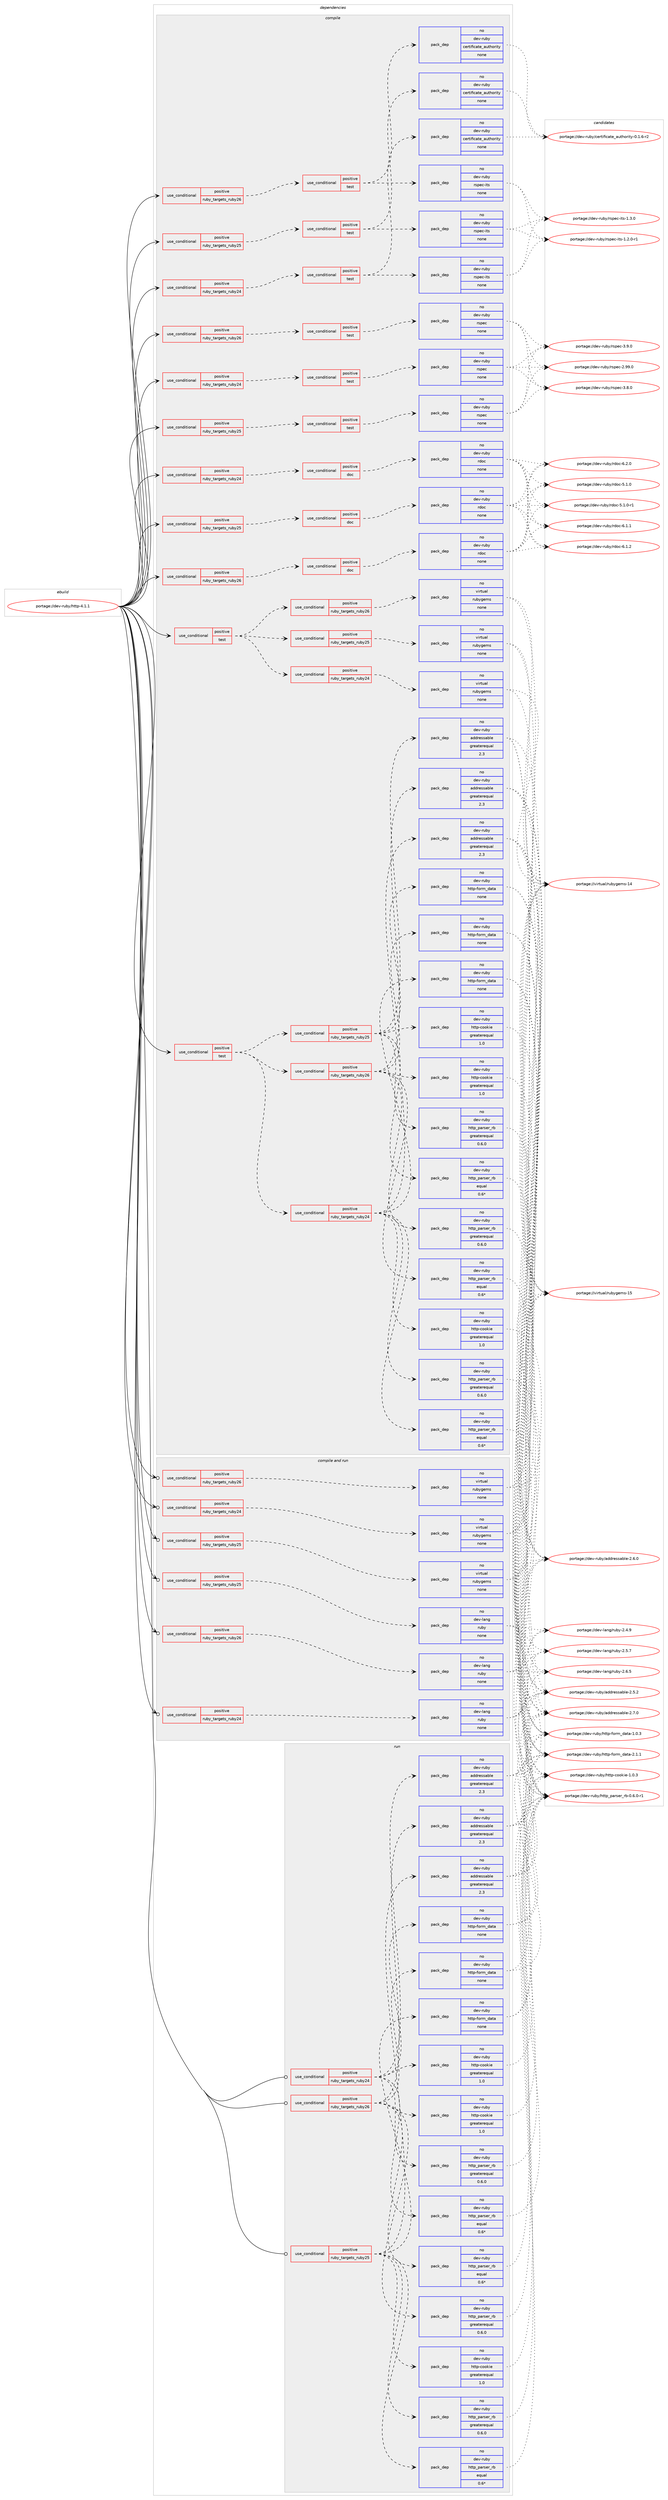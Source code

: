 digraph prolog {

# *************
# Graph options
# *************

newrank=true;
concentrate=true;
compound=true;
graph [rankdir=LR,fontname=Helvetica,fontsize=10,ranksep=1.5];#, ranksep=2.5, nodesep=0.2];
edge  [arrowhead=vee];
node  [fontname=Helvetica,fontsize=10];

# **********
# The ebuild
# **********

subgraph cluster_leftcol {
color=gray;
rank=same;
label=<<i>ebuild</i>>;
id [label="portage://dev-ruby/http-4.1.1", color=red, width=4, href="../dev-ruby/http-4.1.1.svg"];
}

# ****************
# The dependencies
# ****************

subgraph cluster_midcol {
color=gray;
label=<<i>dependencies</i>>;
subgraph cluster_compile {
fillcolor="#eeeeee";
style=filled;
label=<<i>compile</i>>;
subgraph cond53822 {
dependency224317 [label=<<TABLE BORDER="0" CELLBORDER="1" CELLSPACING="0" CELLPADDING="4"><TR><TD ROWSPAN="3" CELLPADDING="10">use_conditional</TD></TR><TR><TD>positive</TD></TR><TR><TD>ruby_targets_ruby24</TD></TR></TABLE>>, shape=none, color=red];
subgraph cond53823 {
dependency224318 [label=<<TABLE BORDER="0" CELLBORDER="1" CELLSPACING="0" CELLPADDING="4"><TR><TD ROWSPAN="3" CELLPADDING="10">use_conditional</TD></TR><TR><TD>positive</TD></TR><TR><TD>doc</TD></TR></TABLE>>, shape=none, color=red];
subgraph pack167007 {
dependency224319 [label=<<TABLE BORDER="0" CELLBORDER="1" CELLSPACING="0" CELLPADDING="4" WIDTH="220"><TR><TD ROWSPAN="6" CELLPADDING="30">pack_dep</TD></TR><TR><TD WIDTH="110">no</TD></TR><TR><TD>dev-ruby</TD></TR><TR><TD>rdoc</TD></TR><TR><TD>none</TD></TR><TR><TD></TD></TR></TABLE>>, shape=none, color=blue];
}
dependency224318:e -> dependency224319:w [weight=20,style="dashed",arrowhead="vee"];
}
dependency224317:e -> dependency224318:w [weight=20,style="dashed",arrowhead="vee"];
}
id:e -> dependency224317:w [weight=20,style="solid",arrowhead="vee"];
subgraph cond53824 {
dependency224320 [label=<<TABLE BORDER="0" CELLBORDER="1" CELLSPACING="0" CELLPADDING="4"><TR><TD ROWSPAN="3" CELLPADDING="10">use_conditional</TD></TR><TR><TD>positive</TD></TR><TR><TD>ruby_targets_ruby24</TD></TR></TABLE>>, shape=none, color=red];
subgraph cond53825 {
dependency224321 [label=<<TABLE BORDER="0" CELLBORDER="1" CELLSPACING="0" CELLPADDING="4"><TR><TD ROWSPAN="3" CELLPADDING="10">use_conditional</TD></TR><TR><TD>positive</TD></TR><TR><TD>test</TD></TR></TABLE>>, shape=none, color=red];
subgraph pack167008 {
dependency224322 [label=<<TABLE BORDER="0" CELLBORDER="1" CELLSPACING="0" CELLPADDING="4" WIDTH="220"><TR><TD ROWSPAN="6" CELLPADDING="30">pack_dep</TD></TR><TR><TD WIDTH="110">no</TD></TR><TR><TD>dev-ruby</TD></TR><TR><TD>certificate_authority</TD></TR><TR><TD>none</TD></TR><TR><TD></TD></TR></TABLE>>, shape=none, color=blue];
}
dependency224321:e -> dependency224322:w [weight=20,style="dashed",arrowhead="vee"];
subgraph pack167009 {
dependency224323 [label=<<TABLE BORDER="0" CELLBORDER="1" CELLSPACING="0" CELLPADDING="4" WIDTH="220"><TR><TD ROWSPAN="6" CELLPADDING="30">pack_dep</TD></TR><TR><TD WIDTH="110">no</TD></TR><TR><TD>dev-ruby</TD></TR><TR><TD>rspec-its</TD></TR><TR><TD>none</TD></TR><TR><TD></TD></TR></TABLE>>, shape=none, color=blue];
}
dependency224321:e -> dependency224323:w [weight=20,style="dashed",arrowhead="vee"];
}
dependency224320:e -> dependency224321:w [weight=20,style="dashed",arrowhead="vee"];
}
id:e -> dependency224320:w [weight=20,style="solid",arrowhead="vee"];
subgraph cond53826 {
dependency224324 [label=<<TABLE BORDER="0" CELLBORDER="1" CELLSPACING="0" CELLPADDING="4"><TR><TD ROWSPAN="3" CELLPADDING="10">use_conditional</TD></TR><TR><TD>positive</TD></TR><TR><TD>ruby_targets_ruby24</TD></TR></TABLE>>, shape=none, color=red];
subgraph cond53827 {
dependency224325 [label=<<TABLE BORDER="0" CELLBORDER="1" CELLSPACING="0" CELLPADDING="4"><TR><TD ROWSPAN="3" CELLPADDING="10">use_conditional</TD></TR><TR><TD>positive</TD></TR><TR><TD>test</TD></TR></TABLE>>, shape=none, color=red];
subgraph pack167010 {
dependency224326 [label=<<TABLE BORDER="0" CELLBORDER="1" CELLSPACING="0" CELLPADDING="4" WIDTH="220"><TR><TD ROWSPAN="6" CELLPADDING="30">pack_dep</TD></TR><TR><TD WIDTH="110">no</TD></TR><TR><TD>dev-ruby</TD></TR><TR><TD>rspec</TD></TR><TR><TD>none</TD></TR><TR><TD></TD></TR></TABLE>>, shape=none, color=blue];
}
dependency224325:e -> dependency224326:w [weight=20,style="dashed",arrowhead="vee"];
}
dependency224324:e -> dependency224325:w [weight=20,style="dashed",arrowhead="vee"];
}
id:e -> dependency224324:w [weight=20,style="solid",arrowhead="vee"];
subgraph cond53828 {
dependency224327 [label=<<TABLE BORDER="0" CELLBORDER="1" CELLSPACING="0" CELLPADDING="4"><TR><TD ROWSPAN="3" CELLPADDING="10">use_conditional</TD></TR><TR><TD>positive</TD></TR><TR><TD>ruby_targets_ruby25</TD></TR></TABLE>>, shape=none, color=red];
subgraph cond53829 {
dependency224328 [label=<<TABLE BORDER="0" CELLBORDER="1" CELLSPACING="0" CELLPADDING="4"><TR><TD ROWSPAN="3" CELLPADDING="10">use_conditional</TD></TR><TR><TD>positive</TD></TR><TR><TD>doc</TD></TR></TABLE>>, shape=none, color=red];
subgraph pack167011 {
dependency224329 [label=<<TABLE BORDER="0" CELLBORDER="1" CELLSPACING="0" CELLPADDING="4" WIDTH="220"><TR><TD ROWSPAN="6" CELLPADDING="30">pack_dep</TD></TR><TR><TD WIDTH="110">no</TD></TR><TR><TD>dev-ruby</TD></TR><TR><TD>rdoc</TD></TR><TR><TD>none</TD></TR><TR><TD></TD></TR></TABLE>>, shape=none, color=blue];
}
dependency224328:e -> dependency224329:w [weight=20,style="dashed",arrowhead="vee"];
}
dependency224327:e -> dependency224328:w [weight=20,style="dashed",arrowhead="vee"];
}
id:e -> dependency224327:w [weight=20,style="solid",arrowhead="vee"];
subgraph cond53830 {
dependency224330 [label=<<TABLE BORDER="0" CELLBORDER="1" CELLSPACING="0" CELLPADDING="4"><TR><TD ROWSPAN="3" CELLPADDING="10">use_conditional</TD></TR><TR><TD>positive</TD></TR><TR><TD>ruby_targets_ruby25</TD></TR></TABLE>>, shape=none, color=red];
subgraph cond53831 {
dependency224331 [label=<<TABLE BORDER="0" CELLBORDER="1" CELLSPACING="0" CELLPADDING="4"><TR><TD ROWSPAN="3" CELLPADDING="10">use_conditional</TD></TR><TR><TD>positive</TD></TR><TR><TD>test</TD></TR></TABLE>>, shape=none, color=red];
subgraph pack167012 {
dependency224332 [label=<<TABLE BORDER="0" CELLBORDER="1" CELLSPACING="0" CELLPADDING="4" WIDTH="220"><TR><TD ROWSPAN="6" CELLPADDING="30">pack_dep</TD></TR><TR><TD WIDTH="110">no</TD></TR><TR><TD>dev-ruby</TD></TR><TR><TD>certificate_authority</TD></TR><TR><TD>none</TD></TR><TR><TD></TD></TR></TABLE>>, shape=none, color=blue];
}
dependency224331:e -> dependency224332:w [weight=20,style="dashed",arrowhead="vee"];
subgraph pack167013 {
dependency224333 [label=<<TABLE BORDER="0" CELLBORDER="1" CELLSPACING="0" CELLPADDING="4" WIDTH="220"><TR><TD ROWSPAN="6" CELLPADDING="30">pack_dep</TD></TR><TR><TD WIDTH="110">no</TD></TR><TR><TD>dev-ruby</TD></TR><TR><TD>rspec-its</TD></TR><TR><TD>none</TD></TR><TR><TD></TD></TR></TABLE>>, shape=none, color=blue];
}
dependency224331:e -> dependency224333:w [weight=20,style="dashed",arrowhead="vee"];
}
dependency224330:e -> dependency224331:w [weight=20,style="dashed",arrowhead="vee"];
}
id:e -> dependency224330:w [weight=20,style="solid",arrowhead="vee"];
subgraph cond53832 {
dependency224334 [label=<<TABLE BORDER="0" CELLBORDER="1" CELLSPACING="0" CELLPADDING="4"><TR><TD ROWSPAN="3" CELLPADDING="10">use_conditional</TD></TR><TR><TD>positive</TD></TR><TR><TD>ruby_targets_ruby25</TD></TR></TABLE>>, shape=none, color=red];
subgraph cond53833 {
dependency224335 [label=<<TABLE BORDER="0" CELLBORDER="1" CELLSPACING="0" CELLPADDING="4"><TR><TD ROWSPAN="3" CELLPADDING="10">use_conditional</TD></TR><TR><TD>positive</TD></TR><TR><TD>test</TD></TR></TABLE>>, shape=none, color=red];
subgraph pack167014 {
dependency224336 [label=<<TABLE BORDER="0" CELLBORDER="1" CELLSPACING="0" CELLPADDING="4" WIDTH="220"><TR><TD ROWSPAN="6" CELLPADDING="30">pack_dep</TD></TR><TR><TD WIDTH="110">no</TD></TR><TR><TD>dev-ruby</TD></TR><TR><TD>rspec</TD></TR><TR><TD>none</TD></TR><TR><TD></TD></TR></TABLE>>, shape=none, color=blue];
}
dependency224335:e -> dependency224336:w [weight=20,style="dashed",arrowhead="vee"];
}
dependency224334:e -> dependency224335:w [weight=20,style="dashed",arrowhead="vee"];
}
id:e -> dependency224334:w [weight=20,style="solid",arrowhead="vee"];
subgraph cond53834 {
dependency224337 [label=<<TABLE BORDER="0" CELLBORDER="1" CELLSPACING="0" CELLPADDING="4"><TR><TD ROWSPAN="3" CELLPADDING="10">use_conditional</TD></TR><TR><TD>positive</TD></TR><TR><TD>ruby_targets_ruby26</TD></TR></TABLE>>, shape=none, color=red];
subgraph cond53835 {
dependency224338 [label=<<TABLE BORDER="0" CELLBORDER="1" CELLSPACING="0" CELLPADDING="4"><TR><TD ROWSPAN="3" CELLPADDING="10">use_conditional</TD></TR><TR><TD>positive</TD></TR><TR><TD>doc</TD></TR></TABLE>>, shape=none, color=red];
subgraph pack167015 {
dependency224339 [label=<<TABLE BORDER="0" CELLBORDER="1" CELLSPACING="0" CELLPADDING="4" WIDTH="220"><TR><TD ROWSPAN="6" CELLPADDING="30">pack_dep</TD></TR><TR><TD WIDTH="110">no</TD></TR><TR><TD>dev-ruby</TD></TR><TR><TD>rdoc</TD></TR><TR><TD>none</TD></TR><TR><TD></TD></TR></TABLE>>, shape=none, color=blue];
}
dependency224338:e -> dependency224339:w [weight=20,style="dashed",arrowhead="vee"];
}
dependency224337:e -> dependency224338:w [weight=20,style="dashed",arrowhead="vee"];
}
id:e -> dependency224337:w [weight=20,style="solid",arrowhead="vee"];
subgraph cond53836 {
dependency224340 [label=<<TABLE BORDER="0" CELLBORDER="1" CELLSPACING="0" CELLPADDING="4"><TR><TD ROWSPAN="3" CELLPADDING="10">use_conditional</TD></TR><TR><TD>positive</TD></TR><TR><TD>ruby_targets_ruby26</TD></TR></TABLE>>, shape=none, color=red];
subgraph cond53837 {
dependency224341 [label=<<TABLE BORDER="0" CELLBORDER="1" CELLSPACING="0" CELLPADDING="4"><TR><TD ROWSPAN="3" CELLPADDING="10">use_conditional</TD></TR><TR><TD>positive</TD></TR><TR><TD>test</TD></TR></TABLE>>, shape=none, color=red];
subgraph pack167016 {
dependency224342 [label=<<TABLE BORDER="0" CELLBORDER="1" CELLSPACING="0" CELLPADDING="4" WIDTH="220"><TR><TD ROWSPAN="6" CELLPADDING="30">pack_dep</TD></TR><TR><TD WIDTH="110">no</TD></TR><TR><TD>dev-ruby</TD></TR><TR><TD>certificate_authority</TD></TR><TR><TD>none</TD></TR><TR><TD></TD></TR></TABLE>>, shape=none, color=blue];
}
dependency224341:e -> dependency224342:w [weight=20,style="dashed",arrowhead="vee"];
subgraph pack167017 {
dependency224343 [label=<<TABLE BORDER="0" CELLBORDER="1" CELLSPACING="0" CELLPADDING="4" WIDTH="220"><TR><TD ROWSPAN="6" CELLPADDING="30">pack_dep</TD></TR><TR><TD WIDTH="110">no</TD></TR><TR><TD>dev-ruby</TD></TR><TR><TD>rspec-its</TD></TR><TR><TD>none</TD></TR><TR><TD></TD></TR></TABLE>>, shape=none, color=blue];
}
dependency224341:e -> dependency224343:w [weight=20,style="dashed",arrowhead="vee"];
}
dependency224340:e -> dependency224341:w [weight=20,style="dashed",arrowhead="vee"];
}
id:e -> dependency224340:w [weight=20,style="solid",arrowhead="vee"];
subgraph cond53838 {
dependency224344 [label=<<TABLE BORDER="0" CELLBORDER="1" CELLSPACING="0" CELLPADDING="4"><TR><TD ROWSPAN="3" CELLPADDING="10">use_conditional</TD></TR><TR><TD>positive</TD></TR><TR><TD>ruby_targets_ruby26</TD></TR></TABLE>>, shape=none, color=red];
subgraph cond53839 {
dependency224345 [label=<<TABLE BORDER="0" CELLBORDER="1" CELLSPACING="0" CELLPADDING="4"><TR><TD ROWSPAN="3" CELLPADDING="10">use_conditional</TD></TR><TR><TD>positive</TD></TR><TR><TD>test</TD></TR></TABLE>>, shape=none, color=red];
subgraph pack167018 {
dependency224346 [label=<<TABLE BORDER="0" CELLBORDER="1" CELLSPACING="0" CELLPADDING="4" WIDTH="220"><TR><TD ROWSPAN="6" CELLPADDING="30">pack_dep</TD></TR><TR><TD WIDTH="110">no</TD></TR><TR><TD>dev-ruby</TD></TR><TR><TD>rspec</TD></TR><TR><TD>none</TD></TR><TR><TD></TD></TR></TABLE>>, shape=none, color=blue];
}
dependency224345:e -> dependency224346:w [weight=20,style="dashed",arrowhead="vee"];
}
dependency224344:e -> dependency224345:w [weight=20,style="dashed",arrowhead="vee"];
}
id:e -> dependency224344:w [weight=20,style="solid",arrowhead="vee"];
subgraph cond53840 {
dependency224347 [label=<<TABLE BORDER="0" CELLBORDER="1" CELLSPACING="0" CELLPADDING="4"><TR><TD ROWSPAN="3" CELLPADDING="10">use_conditional</TD></TR><TR><TD>positive</TD></TR><TR><TD>test</TD></TR></TABLE>>, shape=none, color=red];
subgraph cond53841 {
dependency224348 [label=<<TABLE BORDER="0" CELLBORDER="1" CELLSPACING="0" CELLPADDING="4"><TR><TD ROWSPAN="3" CELLPADDING="10">use_conditional</TD></TR><TR><TD>positive</TD></TR><TR><TD>ruby_targets_ruby24</TD></TR></TABLE>>, shape=none, color=red];
subgraph pack167019 {
dependency224349 [label=<<TABLE BORDER="0" CELLBORDER="1" CELLSPACING="0" CELLPADDING="4" WIDTH="220"><TR><TD ROWSPAN="6" CELLPADDING="30">pack_dep</TD></TR><TR><TD WIDTH="110">no</TD></TR><TR><TD>dev-ruby</TD></TR><TR><TD>addressable</TD></TR><TR><TD>greaterequal</TD></TR><TR><TD>2.3</TD></TR></TABLE>>, shape=none, color=blue];
}
dependency224348:e -> dependency224349:w [weight=20,style="dashed",arrowhead="vee"];
subgraph pack167020 {
dependency224350 [label=<<TABLE BORDER="0" CELLBORDER="1" CELLSPACING="0" CELLPADDING="4" WIDTH="220"><TR><TD ROWSPAN="6" CELLPADDING="30">pack_dep</TD></TR><TR><TD WIDTH="110">no</TD></TR><TR><TD>dev-ruby</TD></TR><TR><TD>http-cookie</TD></TR><TR><TD>greaterequal</TD></TR><TR><TD>1.0</TD></TR></TABLE>>, shape=none, color=blue];
}
dependency224348:e -> dependency224350:w [weight=20,style="dashed",arrowhead="vee"];
subgraph pack167021 {
dependency224351 [label=<<TABLE BORDER="0" CELLBORDER="1" CELLSPACING="0" CELLPADDING="4" WIDTH="220"><TR><TD ROWSPAN="6" CELLPADDING="30">pack_dep</TD></TR><TR><TD WIDTH="110">no</TD></TR><TR><TD>dev-ruby</TD></TR><TR><TD>http-form_data</TD></TR><TR><TD>none</TD></TR><TR><TD></TD></TR></TABLE>>, shape=none, color=blue];
}
dependency224348:e -> dependency224351:w [weight=20,style="dashed",arrowhead="vee"];
subgraph pack167022 {
dependency224352 [label=<<TABLE BORDER="0" CELLBORDER="1" CELLSPACING="0" CELLPADDING="4" WIDTH="220"><TR><TD ROWSPAN="6" CELLPADDING="30">pack_dep</TD></TR><TR><TD WIDTH="110">no</TD></TR><TR><TD>dev-ruby</TD></TR><TR><TD>http_parser_rb</TD></TR><TR><TD>greaterequal</TD></TR><TR><TD>0.6.0</TD></TR></TABLE>>, shape=none, color=blue];
}
dependency224348:e -> dependency224352:w [weight=20,style="dashed",arrowhead="vee"];
subgraph pack167023 {
dependency224353 [label=<<TABLE BORDER="0" CELLBORDER="1" CELLSPACING="0" CELLPADDING="4" WIDTH="220"><TR><TD ROWSPAN="6" CELLPADDING="30">pack_dep</TD></TR><TR><TD WIDTH="110">no</TD></TR><TR><TD>dev-ruby</TD></TR><TR><TD>http_parser_rb</TD></TR><TR><TD>equal</TD></TR><TR><TD>0.6*</TD></TR></TABLE>>, shape=none, color=blue];
}
dependency224348:e -> dependency224353:w [weight=20,style="dashed",arrowhead="vee"];
}
dependency224347:e -> dependency224348:w [weight=20,style="dashed",arrowhead="vee"];
subgraph cond53842 {
dependency224354 [label=<<TABLE BORDER="0" CELLBORDER="1" CELLSPACING="0" CELLPADDING="4"><TR><TD ROWSPAN="3" CELLPADDING="10">use_conditional</TD></TR><TR><TD>positive</TD></TR><TR><TD>ruby_targets_ruby25</TD></TR></TABLE>>, shape=none, color=red];
subgraph pack167024 {
dependency224355 [label=<<TABLE BORDER="0" CELLBORDER="1" CELLSPACING="0" CELLPADDING="4" WIDTH="220"><TR><TD ROWSPAN="6" CELLPADDING="30">pack_dep</TD></TR><TR><TD WIDTH="110">no</TD></TR><TR><TD>dev-ruby</TD></TR><TR><TD>addressable</TD></TR><TR><TD>greaterequal</TD></TR><TR><TD>2.3</TD></TR></TABLE>>, shape=none, color=blue];
}
dependency224354:e -> dependency224355:w [weight=20,style="dashed",arrowhead="vee"];
subgraph pack167025 {
dependency224356 [label=<<TABLE BORDER="0" CELLBORDER="1" CELLSPACING="0" CELLPADDING="4" WIDTH="220"><TR><TD ROWSPAN="6" CELLPADDING="30">pack_dep</TD></TR><TR><TD WIDTH="110">no</TD></TR><TR><TD>dev-ruby</TD></TR><TR><TD>http-cookie</TD></TR><TR><TD>greaterequal</TD></TR><TR><TD>1.0</TD></TR></TABLE>>, shape=none, color=blue];
}
dependency224354:e -> dependency224356:w [weight=20,style="dashed",arrowhead="vee"];
subgraph pack167026 {
dependency224357 [label=<<TABLE BORDER="0" CELLBORDER="1" CELLSPACING="0" CELLPADDING="4" WIDTH="220"><TR><TD ROWSPAN="6" CELLPADDING="30">pack_dep</TD></TR><TR><TD WIDTH="110">no</TD></TR><TR><TD>dev-ruby</TD></TR><TR><TD>http-form_data</TD></TR><TR><TD>none</TD></TR><TR><TD></TD></TR></TABLE>>, shape=none, color=blue];
}
dependency224354:e -> dependency224357:w [weight=20,style="dashed",arrowhead="vee"];
subgraph pack167027 {
dependency224358 [label=<<TABLE BORDER="0" CELLBORDER="1" CELLSPACING="0" CELLPADDING="4" WIDTH="220"><TR><TD ROWSPAN="6" CELLPADDING="30">pack_dep</TD></TR><TR><TD WIDTH="110">no</TD></TR><TR><TD>dev-ruby</TD></TR><TR><TD>http_parser_rb</TD></TR><TR><TD>greaterequal</TD></TR><TR><TD>0.6.0</TD></TR></TABLE>>, shape=none, color=blue];
}
dependency224354:e -> dependency224358:w [weight=20,style="dashed",arrowhead="vee"];
subgraph pack167028 {
dependency224359 [label=<<TABLE BORDER="0" CELLBORDER="1" CELLSPACING="0" CELLPADDING="4" WIDTH="220"><TR><TD ROWSPAN="6" CELLPADDING="30">pack_dep</TD></TR><TR><TD WIDTH="110">no</TD></TR><TR><TD>dev-ruby</TD></TR><TR><TD>http_parser_rb</TD></TR><TR><TD>equal</TD></TR><TR><TD>0.6*</TD></TR></TABLE>>, shape=none, color=blue];
}
dependency224354:e -> dependency224359:w [weight=20,style="dashed",arrowhead="vee"];
}
dependency224347:e -> dependency224354:w [weight=20,style="dashed",arrowhead="vee"];
subgraph cond53843 {
dependency224360 [label=<<TABLE BORDER="0" CELLBORDER="1" CELLSPACING="0" CELLPADDING="4"><TR><TD ROWSPAN="3" CELLPADDING="10">use_conditional</TD></TR><TR><TD>positive</TD></TR><TR><TD>ruby_targets_ruby26</TD></TR></TABLE>>, shape=none, color=red];
subgraph pack167029 {
dependency224361 [label=<<TABLE BORDER="0" CELLBORDER="1" CELLSPACING="0" CELLPADDING="4" WIDTH="220"><TR><TD ROWSPAN="6" CELLPADDING="30">pack_dep</TD></TR><TR><TD WIDTH="110">no</TD></TR><TR><TD>dev-ruby</TD></TR><TR><TD>addressable</TD></TR><TR><TD>greaterequal</TD></TR><TR><TD>2.3</TD></TR></TABLE>>, shape=none, color=blue];
}
dependency224360:e -> dependency224361:w [weight=20,style="dashed",arrowhead="vee"];
subgraph pack167030 {
dependency224362 [label=<<TABLE BORDER="0" CELLBORDER="1" CELLSPACING="0" CELLPADDING="4" WIDTH="220"><TR><TD ROWSPAN="6" CELLPADDING="30">pack_dep</TD></TR><TR><TD WIDTH="110">no</TD></TR><TR><TD>dev-ruby</TD></TR><TR><TD>http-cookie</TD></TR><TR><TD>greaterequal</TD></TR><TR><TD>1.0</TD></TR></TABLE>>, shape=none, color=blue];
}
dependency224360:e -> dependency224362:w [weight=20,style="dashed",arrowhead="vee"];
subgraph pack167031 {
dependency224363 [label=<<TABLE BORDER="0" CELLBORDER="1" CELLSPACING="0" CELLPADDING="4" WIDTH="220"><TR><TD ROWSPAN="6" CELLPADDING="30">pack_dep</TD></TR><TR><TD WIDTH="110">no</TD></TR><TR><TD>dev-ruby</TD></TR><TR><TD>http-form_data</TD></TR><TR><TD>none</TD></TR><TR><TD></TD></TR></TABLE>>, shape=none, color=blue];
}
dependency224360:e -> dependency224363:w [weight=20,style="dashed",arrowhead="vee"];
subgraph pack167032 {
dependency224364 [label=<<TABLE BORDER="0" CELLBORDER="1" CELLSPACING="0" CELLPADDING="4" WIDTH="220"><TR><TD ROWSPAN="6" CELLPADDING="30">pack_dep</TD></TR><TR><TD WIDTH="110">no</TD></TR><TR><TD>dev-ruby</TD></TR><TR><TD>http_parser_rb</TD></TR><TR><TD>greaterequal</TD></TR><TR><TD>0.6.0</TD></TR></TABLE>>, shape=none, color=blue];
}
dependency224360:e -> dependency224364:w [weight=20,style="dashed",arrowhead="vee"];
subgraph pack167033 {
dependency224365 [label=<<TABLE BORDER="0" CELLBORDER="1" CELLSPACING="0" CELLPADDING="4" WIDTH="220"><TR><TD ROWSPAN="6" CELLPADDING="30">pack_dep</TD></TR><TR><TD WIDTH="110">no</TD></TR><TR><TD>dev-ruby</TD></TR><TR><TD>http_parser_rb</TD></TR><TR><TD>equal</TD></TR><TR><TD>0.6*</TD></TR></TABLE>>, shape=none, color=blue];
}
dependency224360:e -> dependency224365:w [weight=20,style="dashed",arrowhead="vee"];
}
dependency224347:e -> dependency224360:w [weight=20,style="dashed",arrowhead="vee"];
}
id:e -> dependency224347:w [weight=20,style="solid",arrowhead="vee"];
subgraph cond53844 {
dependency224366 [label=<<TABLE BORDER="0" CELLBORDER="1" CELLSPACING="0" CELLPADDING="4"><TR><TD ROWSPAN="3" CELLPADDING="10">use_conditional</TD></TR><TR><TD>positive</TD></TR><TR><TD>test</TD></TR></TABLE>>, shape=none, color=red];
subgraph cond53845 {
dependency224367 [label=<<TABLE BORDER="0" CELLBORDER="1" CELLSPACING="0" CELLPADDING="4"><TR><TD ROWSPAN="3" CELLPADDING="10">use_conditional</TD></TR><TR><TD>positive</TD></TR><TR><TD>ruby_targets_ruby24</TD></TR></TABLE>>, shape=none, color=red];
subgraph pack167034 {
dependency224368 [label=<<TABLE BORDER="0" CELLBORDER="1" CELLSPACING="0" CELLPADDING="4" WIDTH="220"><TR><TD ROWSPAN="6" CELLPADDING="30">pack_dep</TD></TR><TR><TD WIDTH="110">no</TD></TR><TR><TD>virtual</TD></TR><TR><TD>rubygems</TD></TR><TR><TD>none</TD></TR><TR><TD></TD></TR></TABLE>>, shape=none, color=blue];
}
dependency224367:e -> dependency224368:w [weight=20,style="dashed",arrowhead="vee"];
}
dependency224366:e -> dependency224367:w [weight=20,style="dashed",arrowhead="vee"];
subgraph cond53846 {
dependency224369 [label=<<TABLE BORDER="0" CELLBORDER="1" CELLSPACING="0" CELLPADDING="4"><TR><TD ROWSPAN="3" CELLPADDING="10">use_conditional</TD></TR><TR><TD>positive</TD></TR><TR><TD>ruby_targets_ruby25</TD></TR></TABLE>>, shape=none, color=red];
subgraph pack167035 {
dependency224370 [label=<<TABLE BORDER="0" CELLBORDER="1" CELLSPACING="0" CELLPADDING="4" WIDTH="220"><TR><TD ROWSPAN="6" CELLPADDING="30">pack_dep</TD></TR><TR><TD WIDTH="110">no</TD></TR><TR><TD>virtual</TD></TR><TR><TD>rubygems</TD></TR><TR><TD>none</TD></TR><TR><TD></TD></TR></TABLE>>, shape=none, color=blue];
}
dependency224369:e -> dependency224370:w [weight=20,style="dashed",arrowhead="vee"];
}
dependency224366:e -> dependency224369:w [weight=20,style="dashed",arrowhead="vee"];
subgraph cond53847 {
dependency224371 [label=<<TABLE BORDER="0" CELLBORDER="1" CELLSPACING="0" CELLPADDING="4"><TR><TD ROWSPAN="3" CELLPADDING="10">use_conditional</TD></TR><TR><TD>positive</TD></TR><TR><TD>ruby_targets_ruby26</TD></TR></TABLE>>, shape=none, color=red];
subgraph pack167036 {
dependency224372 [label=<<TABLE BORDER="0" CELLBORDER="1" CELLSPACING="0" CELLPADDING="4" WIDTH="220"><TR><TD ROWSPAN="6" CELLPADDING="30">pack_dep</TD></TR><TR><TD WIDTH="110">no</TD></TR><TR><TD>virtual</TD></TR><TR><TD>rubygems</TD></TR><TR><TD>none</TD></TR><TR><TD></TD></TR></TABLE>>, shape=none, color=blue];
}
dependency224371:e -> dependency224372:w [weight=20,style="dashed",arrowhead="vee"];
}
dependency224366:e -> dependency224371:w [weight=20,style="dashed",arrowhead="vee"];
}
id:e -> dependency224366:w [weight=20,style="solid",arrowhead="vee"];
}
subgraph cluster_compileandrun {
fillcolor="#eeeeee";
style=filled;
label=<<i>compile and run</i>>;
subgraph cond53848 {
dependency224373 [label=<<TABLE BORDER="0" CELLBORDER="1" CELLSPACING="0" CELLPADDING="4"><TR><TD ROWSPAN="3" CELLPADDING="10">use_conditional</TD></TR><TR><TD>positive</TD></TR><TR><TD>ruby_targets_ruby24</TD></TR></TABLE>>, shape=none, color=red];
subgraph pack167037 {
dependency224374 [label=<<TABLE BORDER="0" CELLBORDER="1" CELLSPACING="0" CELLPADDING="4" WIDTH="220"><TR><TD ROWSPAN="6" CELLPADDING="30">pack_dep</TD></TR><TR><TD WIDTH="110">no</TD></TR><TR><TD>dev-lang</TD></TR><TR><TD>ruby</TD></TR><TR><TD>none</TD></TR><TR><TD></TD></TR></TABLE>>, shape=none, color=blue];
}
dependency224373:e -> dependency224374:w [weight=20,style="dashed",arrowhead="vee"];
}
id:e -> dependency224373:w [weight=20,style="solid",arrowhead="odotvee"];
subgraph cond53849 {
dependency224375 [label=<<TABLE BORDER="0" CELLBORDER="1" CELLSPACING="0" CELLPADDING="4"><TR><TD ROWSPAN="3" CELLPADDING="10">use_conditional</TD></TR><TR><TD>positive</TD></TR><TR><TD>ruby_targets_ruby24</TD></TR></TABLE>>, shape=none, color=red];
subgraph pack167038 {
dependency224376 [label=<<TABLE BORDER="0" CELLBORDER="1" CELLSPACING="0" CELLPADDING="4" WIDTH="220"><TR><TD ROWSPAN="6" CELLPADDING="30">pack_dep</TD></TR><TR><TD WIDTH="110">no</TD></TR><TR><TD>virtual</TD></TR><TR><TD>rubygems</TD></TR><TR><TD>none</TD></TR><TR><TD></TD></TR></TABLE>>, shape=none, color=blue];
}
dependency224375:e -> dependency224376:w [weight=20,style="dashed",arrowhead="vee"];
}
id:e -> dependency224375:w [weight=20,style="solid",arrowhead="odotvee"];
subgraph cond53850 {
dependency224377 [label=<<TABLE BORDER="0" CELLBORDER="1" CELLSPACING="0" CELLPADDING="4"><TR><TD ROWSPAN="3" CELLPADDING="10">use_conditional</TD></TR><TR><TD>positive</TD></TR><TR><TD>ruby_targets_ruby25</TD></TR></TABLE>>, shape=none, color=red];
subgraph pack167039 {
dependency224378 [label=<<TABLE BORDER="0" CELLBORDER="1" CELLSPACING="0" CELLPADDING="4" WIDTH="220"><TR><TD ROWSPAN="6" CELLPADDING="30">pack_dep</TD></TR><TR><TD WIDTH="110">no</TD></TR><TR><TD>dev-lang</TD></TR><TR><TD>ruby</TD></TR><TR><TD>none</TD></TR><TR><TD></TD></TR></TABLE>>, shape=none, color=blue];
}
dependency224377:e -> dependency224378:w [weight=20,style="dashed",arrowhead="vee"];
}
id:e -> dependency224377:w [weight=20,style="solid",arrowhead="odotvee"];
subgraph cond53851 {
dependency224379 [label=<<TABLE BORDER="0" CELLBORDER="1" CELLSPACING="0" CELLPADDING="4"><TR><TD ROWSPAN="3" CELLPADDING="10">use_conditional</TD></TR><TR><TD>positive</TD></TR><TR><TD>ruby_targets_ruby25</TD></TR></TABLE>>, shape=none, color=red];
subgraph pack167040 {
dependency224380 [label=<<TABLE BORDER="0" CELLBORDER="1" CELLSPACING="0" CELLPADDING="4" WIDTH="220"><TR><TD ROWSPAN="6" CELLPADDING="30">pack_dep</TD></TR><TR><TD WIDTH="110">no</TD></TR><TR><TD>virtual</TD></TR><TR><TD>rubygems</TD></TR><TR><TD>none</TD></TR><TR><TD></TD></TR></TABLE>>, shape=none, color=blue];
}
dependency224379:e -> dependency224380:w [weight=20,style="dashed",arrowhead="vee"];
}
id:e -> dependency224379:w [weight=20,style="solid",arrowhead="odotvee"];
subgraph cond53852 {
dependency224381 [label=<<TABLE BORDER="0" CELLBORDER="1" CELLSPACING="0" CELLPADDING="4"><TR><TD ROWSPAN="3" CELLPADDING="10">use_conditional</TD></TR><TR><TD>positive</TD></TR><TR><TD>ruby_targets_ruby26</TD></TR></TABLE>>, shape=none, color=red];
subgraph pack167041 {
dependency224382 [label=<<TABLE BORDER="0" CELLBORDER="1" CELLSPACING="0" CELLPADDING="4" WIDTH="220"><TR><TD ROWSPAN="6" CELLPADDING="30">pack_dep</TD></TR><TR><TD WIDTH="110">no</TD></TR><TR><TD>dev-lang</TD></TR><TR><TD>ruby</TD></TR><TR><TD>none</TD></TR><TR><TD></TD></TR></TABLE>>, shape=none, color=blue];
}
dependency224381:e -> dependency224382:w [weight=20,style="dashed",arrowhead="vee"];
}
id:e -> dependency224381:w [weight=20,style="solid",arrowhead="odotvee"];
subgraph cond53853 {
dependency224383 [label=<<TABLE BORDER="0" CELLBORDER="1" CELLSPACING="0" CELLPADDING="4"><TR><TD ROWSPAN="3" CELLPADDING="10">use_conditional</TD></TR><TR><TD>positive</TD></TR><TR><TD>ruby_targets_ruby26</TD></TR></TABLE>>, shape=none, color=red];
subgraph pack167042 {
dependency224384 [label=<<TABLE BORDER="0" CELLBORDER="1" CELLSPACING="0" CELLPADDING="4" WIDTH="220"><TR><TD ROWSPAN="6" CELLPADDING="30">pack_dep</TD></TR><TR><TD WIDTH="110">no</TD></TR><TR><TD>virtual</TD></TR><TR><TD>rubygems</TD></TR><TR><TD>none</TD></TR><TR><TD></TD></TR></TABLE>>, shape=none, color=blue];
}
dependency224383:e -> dependency224384:w [weight=20,style="dashed",arrowhead="vee"];
}
id:e -> dependency224383:w [weight=20,style="solid",arrowhead="odotvee"];
}
subgraph cluster_run {
fillcolor="#eeeeee";
style=filled;
label=<<i>run</i>>;
subgraph cond53854 {
dependency224385 [label=<<TABLE BORDER="0" CELLBORDER="1" CELLSPACING="0" CELLPADDING="4"><TR><TD ROWSPAN="3" CELLPADDING="10">use_conditional</TD></TR><TR><TD>positive</TD></TR><TR><TD>ruby_targets_ruby24</TD></TR></TABLE>>, shape=none, color=red];
subgraph pack167043 {
dependency224386 [label=<<TABLE BORDER="0" CELLBORDER="1" CELLSPACING="0" CELLPADDING="4" WIDTH="220"><TR><TD ROWSPAN="6" CELLPADDING="30">pack_dep</TD></TR><TR><TD WIDTH="110">no</TD></TR><TR><TD>dev-ruby</TD></TR><TR><TD>addressable</TD></TR><TR><TD>greaterequal</TD></TR><TR><TD>2.3</TD></TR></TABLE>>, shape=none, color=blue];
}
dependency224385:e -> dependency224386:w [weight=20,style="dashed",arrowhead="vee"];
subgraph pack167044 {
dependency224387 [label=<<TABLE BORDER="0" CELLBORDER="1" CELLSPACING="0" CELLPADDING="4" WIDTH="220"><TR><TD ROWSPAN="6" CELLPADDING="30">pack_dep</TD></TR><TR><TD WIDTH="110">no</TD></TR><TR><TD>dev-ruby</TD></TR><TR><TD>http-cookie</TD></TR><TR><TD>greaterequal</TD></TR><TR><TD>1.0</TD></TR></TABLE>>, shape=none, color=blue];
}
dependency224385:e -> dependency224387:w [weight=20,style="dashed",arrowhead="vee"];
subgraph pack167045 {
dependency224388 [label=<<TABLE BORDER="0" CELLBORDER="1" CELLSPACING="0" CELLPADDING="4" WIDTH="220"><TR><TD ROWSPAN="6" CELLPADDING="30">pack_dep</TD></TR><TR><TD WIDTH="110">no</TD></TR><TR><TD>dev-ruby</TD></TR><TR><TD>http-form_data</TD></TR><TR><TD>none</TD></TR><TR><TD></TD></TR></TABLE>>, shape=none, color=blue];
}
dependency224385:e -> dependency224388:w [weight=20,style="dashed",arrowhead="vee"];
subgraph pack167046 {
dependency224389 [label=<<TABLE BORDER="0" CELLBORDER="1" CELLSPACING="0" CELLPADDING="4" WIDTH="220"><TR><TD ROWSPAN="6" CELLPADDING="30">pack_dep</TD></TR><TR><TD WIDTH="110">no</TD></TR><TR><TD>dev-ruby</TD></TR><TR><TD>http_parser_rb</TD></TR><TR><TD>greaterequal</TD></TR><TR><TD>0.6.0</TD></TR></TABLE>>, shape=none, color=blue];
}
dependency224385:e -> dependency224389:w [weight=20,style="dashed",arrowhead="vee"];
subgraph pack167047 {
dependency224390 [label=<<TABLE BORDER="0" CELLBORDER="1" CELLSPACING="0" CELLPADDING="4" WIDTH="220"><TR><TD ROWSPAN="6" CELLPADDING="30">pack_dep</TD></TR><TR><TD WIDTH="110">no</TD></TR><TR><TD>dev-ruby</TD></TR><TR><TD>http_parser_rb</TD></TR><TR><TD>equal</TD></TR><TR><TD>0.6*</TD></TR></TABLE>>, shape=none, color=blue];
}
dependency224385:e -> dependency224390:w [weight=20,style="dashed",arrowhead="vee"];
}
id:e -> dependency224385:w [weight=20,style="solid",arrowhead="odot"];
subgraph cond53855 {
dependency224391 [label=<<TABLE BORDER="0" CELLBORDER="1" CELLSPACING="0" CELLPADDING="4"><TR><TD ROWSPAN="3" CELLPADDING="10">use_conditional</TD></TR><TR><TD>positive</TD></TR><TR><TD>ruby_targets_ruby25</TD></TR></TABLE>>, shape=none, color=red];
subgraph pack167048 {
dependency224392 [label=<<TABLE BORDER="0" CELLBORDER="1" CELLSPACING="0" CELLPADDING="4" WIDTH="220"><TR><TD ROWSPAN="6" CELLPADDING="30">pack_dep</TD></TR><TR><TD WIDTH="110">no</TD></TR><TR><TD>dev-ruby</TD></TR><TR><TD>addressable</TD></TR><TR><TD>greaterequal</TD></TR><TR><TD>2.3</TD></TR></TABLE>>, shape=none, color=blue];
}
dependency224391:e -> dependency224392:w [weight=20,style="dashed",arrowhead="vee"];
subgraph pack167049 {
dependency224393 [label=<<TABLE BORDER="0" CELLBORDER="1" CELLSPACING="0" CELLPADDING="4" WIDTH="220"><TR><TD ROWSPAN="6" CELLPADDING="30">pack_dep</TD></TR><TR><TD WIDTH="110">no</TD></TR><TR><TD>dev-ruby</TD></TR><TR><TD>http-cookie</TD></TR><TR><TD>greaterequal</TD></TR><TR><TD>1.0</TD></TR></TABLE>>, shape=none, color=blue];
}
dependency224391:e -> dependency224393:w [weight=20,style="dashed",arrowhead="vee"];
subgraph pack167050 {
dependency224394 [label=<<TABLE BORDER="0" CELLBORDER="1" CELLSPACING="0" CELLPADDING="4" WIDTH="220"><TR><TD ROWSPAN="6" CELLPADDING="30">pack_dep</TD></TR><TR><TD WIDTH="110">no</TD></TR><TR><TD>dev-ruby</TD></TR><TR><TD>http-form_data</TD></TR><TR><TD>none</TD></TR><TR><TD></TD></TR></TABLE>>, shape=none, color=blue];
}
dependency224391:e -> dependency224394:w [weight=20,style="dashed",arrowhead="vee"];
subgraph pack167051 {
dependency224395 [label=<<TABLE BORDER="0" CELLBORDER="1" CELLSPACING="0" CELLPADDING="4" WIDTH="220"><TR><TD ROWSPAN="6" CELLPADDING="30">pack_dep</TD></TR><TR><TD WIDTH="110">no</TD></TR><TR><TD>dev-ruby</TD></TR><TR><TD>http_parser_rb</TD></TR><TR><TD>greaterequal</TD></TR><TR><TD>0.6.0</TD></TR></TABLE>>, shape=none, color=blue];
}
dependency224391:e -> dependency224395:w [weight=20,style="dashed",arrowhead="vee"];
subgraph pack167052 {
dependency224396 [label=<<TABLE BORDER="0" CELLBORDER="1" CELLSPACING="0" CELLPADDING="4" WIDTH="220"><TR><TD ROWSPAN="6" CELLPADDING="30">pack_dep</TD></TR><TR><TD WIDTH="110">no</TD></TR><TR><TD>dev-ruby</TD></TR><TR><TD>http_parser_rb</TD></TR><TR><TD>equal</TD></TR><TR><TD>0.6*</TD></TR></TABLE>>, shape=none, color=blue];
}
dependency224391:e -> dependency224396:w [weight=20,style="dashed",arrowhead="vee"];
}
id:e -> dependency224391:w [weight=20,style="solid",arrowhead="odot"];
subgraph cond53856 {
dependency224397 [label=<<TABLE BORDER="0" CELLBORDER="1" CELLSPACING="0" CELLPADDING="4"><TR><TD ROWSPAN="3" CELLPADDING="10">use_conditional</TD></TR><TR><TD>positive</TD></TR><TR><TD>ruby_targets_ruby26</TD></TR></TABLE>>, shape=none, color=red];
subgraph pack167053 {
dependency224398 [label=<<TABLE BORDER="0" CELLBORDER="1" CELLSPACING="0" CELLPADDING="4" WIDTH="220"><TR><TD ROWSPAN="6" CELLPADDING="30">pack_dep</TD></TR><TR><TD WIDTH="110">no</TD></TR><TR><TD>dev-ruby</TD></TR><TR><TD>addressable</TD></TR><TR><TD>greaterequal</TD></TR><TR><TD>2.3</TD></TR></TABLE>>, shape=none, color=blue];
}
dependency224397:e -> dependency224398:w [weight=20,style="dashed",arrowhead="vee"];
subgraph pack167054 {
dependency224399 [label=<<TABLE BORDER="0" CELLBORDER="1" CELLSPACING="0" CELLPADDING="4" WIDTH="220"><TR><TD ROWSPAN="6" CELLPADDING="30">pack_dep</TD></TR><TR><TD WIDTH="110">no</TD></TR><TR><TD>dev-ruby</TD></TR><TR><TD>http-cookie</TD></TR><TR><TD>greaterequal</TD></TR><TR><TD>1.0</TD></TR></TABLE>>, shape=none, color=blue];
}
dependency224397:e -> dependency224399:w [weight=20,style="dashed",arrowhead="vee"];
subgraph pack167055 {
dependency224400 [label=<<TABLE BORDER="0" CELLBORDER="1" CELLSPACING="0" CELLPADDING="4" WIDTH="220"><TR><TD ROWSPAN="6" CELLPADDING="30">pack_dep</TD></TR><TR><TD WIDTH="110">no</TD></TR><TR><TD>dev-ruby</TD></TR><TR><TD>http-form_data</TD></TR><TR><TD>none</TD></TR><TR><TD></TD></TR></TABLE>>, shape=none, color=blue];
}
dependency224397:e -> dependency224400:w [weight=20,style="dashed",arrowhead="vee"];
subgraph pack167056 {
dependency224401 [label=<<TABLE BORDER="0" CELLBORDER="1" CELLSPACING="0" CELLPADDING="4" WIDTH="220"><TR><TD ROWSPAN="6" CELLPADDING="30">pack_dep</TD></TR><TR><TD WIDTH="110">no</TD></TR><TR><TD>dev-ruby</TD></TR><TR><TD>http_parser_rb</TD></TR><TR><TD>greaterequal</TD></TR><TR><TD>0.6.0</TD></TR></TABLE>>, shape=none, color=blue];
}
dependency224397:e -> dependency224401:w [weight=20,style="dashed",arrowhead="vee"];
subgraph pack167057 {
dependency224402 [label=<<TABLE BORDER="0" CELLBORDER="1" CELLSPACING="0" CELLPADDING="4" WIDTH="220"><TR><TD ROWSPAN="6" CELLPADDING="30">pack_dep</TD></TR><TR><TD WIDTH="110">no</TD></TR><TR><TD>dev-ruby</TD></TR><TR><TD>http_parser_rb</TD></TR><TR><TD>equal</TD></TR><TR><TD>0.6*</TD></TR></TABLE>>, shape=none, color=blue];
}
dependency224397:e -> dependency224402:w [weight=20,style="dashed",arrowhead="vee"];
}
id:e -> dependency224397:w [weight=20,style="solid",arrowhead="odot"];
}
}

# **************
# The candidates
# **************

subgraph cluster_choices {
rank=same;
color=gray;
label=<<i>candidates</i>>;

subgraph choice167007 {
color=black;
nodesep=1;
choiceportage10010111845114117981214711410011199455346494648 [label="portage://dev-ruby/rdoc-5.1.0", color=red, width=4,href="../dev-ruby/rdoc-5.1.0.svg"];
choiceportage100101118451141179812147114100111994553464946484511449 [label="portage://dev-ruby/rdoc-5.1.0-r1", color=red, width=4,href="../dev-ruby/rdoc-5.1.0-r1.svg"];
choiceportage10010111845114117981214711410011199455446494649 [label="portage://dev-ruby/rdoc-6.1.1", color=red, width=4,href="../dev-ruby/rdoc-6.1.1.svg"];
choiceportage10010111845114117981214711410011199455446494650 [label="portage://dev-ruby/rdoc-6.1.2", color=red, width=4,href="../dev-ruby/rdoc-6.1.2.svg"];
choiceportage10010111845114117981214711410011199455446504648 [label="portage://dev-ruby/rdoc-6.2.0", color=red, width=4,href="../dev-ruby/rdoc-6.2.0.svg"];
dependency224319:e -> choiceportage10010111845114117981214711410011199455346494648:w [style=dotted,weight="100"];
dependency224319:e -> choiceportage100101118451141179812147114100111994553464946484511449:w [style=dotted,weight="100"];
dependency224319:e -> choiceportage10010111845114117981214711410011199455446494649:w [style=dotted,weight="100"];
dependency224319:e -> choiceportage10010111845114117981214711410011199455446494650:w [style=dotted,weight="100"];
dependency224319:e -> choiceportage10010111845114117981214711410011199455446504648:w [style=dotted,weight="100"];
}
subgraph choice167008 {
color=black;
nodesep=1;
choiceportage10010111845114117981214799101114116105102105999711610195971171161041111141051161214548464946544511450 [label="portage://dev-ruby/certificate_authority-0.1.6-r2", color=red, width=4,href="../dev-ruby/certificate_authority-0.1.6-r2.svg"];
dependency224322:e -> choiceportage10010111845114117981214799101114116105102105999711610195971171161041111141051161214548464946544511450:w [style=dotted,weight="100"];
}
subgraph choice167009 {
color=black;
nodesep=1;
choiceportage10010111845114117981214711411511210199451051161154549465046484511449 [label="portage://dev-ruby/rspec-its-1.2.0-r1", color=red, width=4,href="../dev-ruby/rspec-its-1.2.0-r1.svg"];
choiceportage1001011184511411798121471141151121019945105116115454946514648 [label="portage://dev-ruby/rspec-its-1.3.0", color=red, width=4,href="../dev-ruby/rspec-its-1.3.0.svg"];
dependency224323:e -> choiceportage10010111845114117981214711411511210199451051161154549465046484511449:w [style=dotted,weight="100"];
dependency224323:e -> choiceportage1001011184511411798121471141151121019945105116115454946514648:w [style=dotted,weight="100"];
}
subgraph choice167010 {
color=black;
nodesep=1;
choiceportage1001011184511411798121471141151121019945504657574648 [label="portage://dev-ruby/rspec-2.99.0", color=red, width=4,href="../dev-ruby/rspec-2.99.0.svg"];
choiceportage10010111845114117981214711411511210199455146564648 [label="portage://dev-ruby/rspec-3.8.0", color=red, width=4,href="../dev-ruby/rspec-3.8.0.svg"];
choiceportage10010111845114117981214711411511210199455146574648 [label="portage://dev-ruby/rspec-3.9.0", color=red, width=4,href="../dev-ruby/rspec-3.9.0.svg"];
dependency224326:e -> choiceportage1001011184511411798121471141151121019945504657574648:w [style=dotted,weight="100"];
dependency224326:e -> choiceportage10010111845114117981214711411511210199455146564648:w [style=dotted,weight="100"];
dependency224326:e -> choiceportage10010111845114117981214711411511210199455146574648:w [style=dotted,weight="100"];
}
subgraph choice167011 {
color=black;
nodesep=1;
choiceportage10010111845114117981214711410011199455346494648 [label="portage://dev-ruby/rdoc-5.1.0", color=red, width=4,href="../dev-ruby/rdoc-5.1.0.svg"];
choiceportage100101118451141179812147114100111994553464946484511449 [label="portage://dev-ruby/rdoc-5.1.0-r1", color=red, width=4,href="../dev-ruby/rdoc-5.1.0-r1.svg"];
choiceportage10010111845114117981214711410011199455446494649 [label="portage://dev-ruby/rdoc-6.1.1", color=red, width=4,href="../dev-ruby/rdoc-6.1.1.svg"];
choiceportage10010111845114117981214711410011199455446494650 [label="portage://dev-ruby/rdoc-6.1.2", color=red, width=4,href="../dev-ruby/rdoc-6.1.2.svg"];
choiceportage10010111845114117981214711410011199455446504648 [label="portage://dev-ruby/rdoc-6.2.0", color=red, width=4,href="../dev-ruby/rdoc-6.2.0.svg"];
dependency224329:e -> choiceportage10010111845114117981214711410011199455346494648:w [style=dotted,weight="100"];
dependency224329:e -> choiceportage100101118451141179812147114100111994553464946484511449:w [style=dotted,weight="100"];
dependency224329:e -> choiceportage10010111845114117981214711410011199455446494649:w [style=dotted,weight="100"];
dependency224329:e -> choiceportage10010111845114117981214711410011199455446494650:w [style=dotted,weight="100"];
dependency224329:e -> choiceportage10010111845114117981214711410011199455446504648:w [style=dotted,weight="100"];
}
subgraph choice167012 {
color=black;
nodesep=1;
choiceportage10010111845114117981214799101114116105102105999711610195971171161041111141051161214548464946544511450 [label="portage://dev-ruby/certificate_authority-0.1.6-r2", color=red, width=4,href="../dev-ruby/certificate_authority-0.1.6-r2.svg"];
dependency224332:e -> choiceportage10010111845114117981214799101114116105102105999711610195971171161041111141051161214548464946544511450:w [style=dotted,weight="100"];
}
subgraph choice167013 {
color=black;
nodesep=1;
choiceportage10010111845114117981214711411511210199451051161154549465046484511449 [label="portage://dev-ruby/rspec-its-1.2.0-r1", color=red, width=4,href="../dev-ruby/rspec-its-1.2.0-r1.svg"];
choiceportage1001011184511411798121471141151121019945105116115454946514648 [label="portage://dev-ruby/rspec-its-1.3.0", color=red, width=4,href="../dev-ruby/rspec-its-1.3.0.svg"];
dependency224333:e -> choiceportage10010111845114117981214711411511210199451051161154549465046484511449:w [style=dotted,weight="100"];
dependency224333:e -> choiceportage1001011184511411798121471141151121019945105116115454946514648:w [style=dotted,weight="100"];
}
subgraph choice167014 {
color=black;
nodesep=1;
choiceportage1001011184511411798121471141151121019945504657574648 [label="portage://dev-ruby/rspec-2.99.0", color=red, width=4,href="../dev-ruby/rspec-2.99.0.svg"];
choiceportage10010111845114117981214711411511210199455146564648 [label="portage://dev-ruby/rspec-3.8.0", color=red, width=4,href="../dev-ruby/rspec-3.8.0.svg"];
choiceportage10010111845114117981214711411511210199455146574648 [label="portage://dev-ruby/rspec-3.9.0", color=red, width=4,href="../dev-ruby/rspec-3.9.0.svg"];
dependency224336:e -> choiceportage1001011184511411798121471141151121019945504657574648:w [style=dotted,weight="100"];
dependency224336:e -> choiceportage10010111845114117981214711411511210199455146564648:w [style=dotted,weight="100"];
dependency224336:e -> choiceportage10010111845114117981214711411511210199455146574648:w [style=dotted,weight="100"];
}
subgraph choice167015 {
color=black;
nodesep=1;
choiceportage10010111845114117981214711410011199455346494648 [label="portage://dev-ruby/rdoc-5.1.0", color=red, width=4,href="../dev-ruby/rdoc-5.1.0.svg"];
choiceportage100101118451141179812147114100111994553464946484511449 [label="portage://dev-ruby/rdoc-5.1.0-r1", color=red, width=4,href="../dev-ruby/rdoc-5.1.0-r1.svg"];
choiceportage10010111845114117981214711410011199455446494649 [label="portage://dev-ruby/rdoc-6.1.1", color=red, width=4,href="../dev-ruby/rdoc-6.1.1.svg"];
choiceportage10010111845114117981214711410011199455446494650 [label="portage://dev-ruby/rdoc-6.1.2", color=red, width=4,href="../dev-ruby/rdoc-6.1.2.svg"];
choiceportage10010111845114117981214711410011199455446504648 [label="portage://dev-ruby/rdoc-6.2.0", color=red, width=4,href="../dev-ruby/rdoc-6.2.0.svg"];
dependency224339:e -> choiceportage10010111845114117981214711410011199455346494648:w [style=dotted,weight="100"];
dependency224339:e -> choiceportage100101118451141179812147114100111994553464946484511449:w [style=dotted,weight="100"];
dependency224339:e -> choiceportage10010111845114117981214711410011199455446494649:w [style=dotted,weight="100"];
dependency224339:e -> choiceportage10010111845114117981214711410011199455446494650:w [style=dotted,weight="100"];
dependency224339:e -> choiceportage10010111845114117981214711410011199455446504648:w [style=dotted,weight="100"];
}
subgraph choice167016 {
color=black;
nodesep=1;
choiceportage10010111845114117981214799101114116105102105999711610195971171161041111141051161214548464946544511450 [label="portage://dev-ruby/certificate_authority-0.1.6-r2", color=red, width=4,href="../dev-ruby/certificate_authority-0.1.6-r2.svg"];
dependency224342:e -> choiceportage10010111845114117981214799101114116105102105999711610195971171161041111141051161214548464946544511450:w [style=dotted,weight="100"];
}
subgraph choice167017 {
color=black;
nodesep=1;
choiceportage10010111845114117981214711411511210199451051161154549465046484511449 [label="portage://dev-ruby/rspec-its-1.2.0-r1", color=red, width=4,href="../dev-ruby/rspec-its-1.2.0-r1.svg"];
choiceportage1001011184511411798121471141151121019945105116115454946514648 [label="portage://dev-ruby/rspec-its-1.3.0", color=red, width=4,href="../dev-ruby/rspec-its-1.3.0.svg"];
dependency224343:e -> choiceportage10010111845114117981214711411511210199451051161154549465046484511449:w [style=dotted,weight="100"];
dependency224343:e -> choiceportage1001011184511411798121471141151121019945105116115454946514648:w [style=dotted,weight="100"];
}
subgraph choice167018 {
color=black;
nodesep=1;
choiceportage1001011184511411798121471141151121019945504657574648 [label="portage://dev-ruby/rspec-2.99.0", color=red, width=4,href="../dev-ruby/rspec-2.99.0.svg"];
choiceportage10010111845114117981214711411511210199455146564648 [label="portage://dev-ruby/rspec-3.8.0", color=red, width=4,href="../dev-ruby/rspec-3.8.0.svg"];
choiceportage10010111845114117981214711411511210199455146574648 [label="portage://dev-ruby/rspec-3.9.0", color=red, width=4,href="../dev-ruby/rspec-3.9.0.svg"];
dependency224346:e -> choiceportage1001011184511411798121471141151121019945504657574648:w [style=dotted,weight="100"];
dependency224346:e -> choiceportage10010111845114117981214711411511210199455146564648:w [style=dotted,weight="100"];
dependency224346:e -> choiceportage10010111845114117981214711411511210199455146574648:w [style=dotted,weight="100"];
}
subgraph choice167019 {
color=black;
nodesep=1;
choiceportage100101118451141179812147971001001141011151159798108101455046534650 [label="portage://dev-ruby/addressable-2.5.2", color=red, width=4,href="../dev-ruby/addressable-2.5.2.svg"];
choiceportage100101118451141179812147971001001141011151159798108101455046544648 [label="portage://dev-ruby/addressable-2.6.0", color=red, width=4,href="../dev-ruby/addressable-2.6.0.svg"];
choiceportage100101118451141179812147971001001141011151159798108101455046554648 [label="portage://dev-ruby/addressable-2.7.0", color=red, width=4,href="../dev-ruby/addressable-2.7.0.svg"];
dependency224349:e -> choiceportage100101118451141179812147971001001141011151159798108101455046534650:w [style=dotted,weight="100"];
dependency224349:e -> choiceportage100101118451141179812147971001001141011151159798108101455046544648:w [style=dotted,weight="100"];
dependency224349:e -> choiceportage100101118451141179812147971001001141011151159798108101455046554648:w [style=dotted,weight="100"];
}
subgraph choice167020 {
color=black;
nodesep=1;
choiceportage1001011184511411798121471041161161124599111111107105101454946484651 [label="portage://dev-ruby/http-cookie-1.0.3", color=red, width=4,href="../dev-ruby/http-cookie-1.0.3.svg"];
dependency224350:e -> choiceportage1001011184511411798121471041161161124599111111107105101454946484651:w [style=dotted,weight="100"];
}
subgraph choice167021 {
color=black;
nodesep=1;
choiceportage10010111845114117981214710411611611245102111114109951009711697454946484651 [label="portage://dev-ruby/http-form_data-1.0.3", color=red, width=4,href="../dev-ruby/http-form_data-1.0.3.svg"];
choiceportage10010111845114117981214710411611611245102111114109951009711697455046494649 [label="portage://dev-ruby/http-form_data-2.1.1", color=red, width=4,href="../dev-ruby/http-form_data-2.1.1.svg"];
dependency224351:e -> choiceportage10010111845114117981214710411611611245102111114109951009711697454946484651:w [style=dotted,weight="100"];
dependency224351:e -> choiceportage10010111845114117981214710411611611245102111114109951009711697455046494649:w [style=dotted,weight="100"];
}
subgraph choice167022 {
color=black;
nodesep=1;
choiceportage100101118451141179812147104116116112951129711411510111495114984548465446484511449 [label="portage://dev-ruby/http_parser_rb-0.6.0-r1", color=red, width=4,href="../dev-ruby/http_parser_rb-0.6.0-r1.svg"];
dependency224352:e -> choiceportage100101118451141179812147104116116112951129711411510111495114984548465446484511449:w [style=dotted,weight="100"];
}
subgraph choice167023 {
color=black;
nodesep=1;
choiceportage100101118451141179812147104116116112951129711411510111495114984548465446484511449 [label="portage://dev-ruby/http_parser_rb-0.6.0-r1", color=red, width=4,href="../dev-ruby/http_parser_rb-0.6.0-r1.svg"];
dependency224353:e -> choiceportage100101118451141179812147104116116112951129711411510111495114984548465446484511449:w [style=dotted,weight="100"];
}
subgraph choice167024 {
color=black;
nodesep=1;
choiceportage100101118451141179812147971001001141011151159798108101455046534650 [label="portage://dev-ruby/addressable-2.5.2", color=red, width=4,href="../dev-ruby/addressable-2.5.2.svg"];
choiceportage100101118451141179812147971001001141011151159798108101455046544648 [label="portage://dev-ruby/addressable-2.6.0", color=red, width=4,href="../dev-ruby/addressable-2.6.0.svg"];
choiceportage100101118451141179812147971001001141011151159798108101455046554648 [label="portage://dev-ruby/addressable-2.7.0", color=red, width=4,href="../dev-ruby/addressable-2.7.0.svg"];
dependency224355:e -> choiceportage100101118451141179812147971001001141011151159798108101455046534650:w [style=dotted,weight="100"];
dependency224355:e -> choiceportage100101118451141179812147971001001141011151159798108101455046544648:w [style=dotted,weight="100"];
dependency224355:e -> choiceportage100101118451141179812147971001001141011151159798108101455046554648:w [style=dotted,weight="100"];
}
subgraph choice167025 {
color=black;
nodesep=1;
choiceportage1001011184511411798121471041161161124599111111107105101454946484651 [label="portage://dev-ruby/http-cookie-1.0.3", color=red, width=4,href="../dev-ruby/http-cookie-1.0.3.svg"];
dependency224356:e -> choiceportage1001011184511411798121471041161161124599111111107105101454946484651:w [style=dotted,weight="100"];
}
subgraph choice167026 {
color=black;
nodesep=1;
choiceportage10010111845114117981214710411611611245102111114109951009711697454946484651 [label="portage://dev-ruby/http-form_data-1.0.3", color=red, width=4,href="../dev-ruby/http-form_data-1.0.3.svg"];
choiceportage10010111845114117981214710411611611245102111114109951009711697455046494649 [label="portage://dev-ruby/http-form_data-2.1.1", color=red, width=4,href="../dev-ruby/http-form_data-2.1.1.svg"];
dependency224357:e -> choiceportage10010111845114117981214710411611611245102111114109951009711697454946484651:w [style=dotted,weight="100"];
dependency224357:e -> choiceportage10010111845114117981214710411611611245102111114109951009711697455046494649:w [style=dotted,weight="100"];
}
subgraph choice167027 {
color=black;
nodesep=1;
choiceportage100101118451141179812147104116116112951129711411510111495114984548465446484511449 [label="portage://dev-ruby/http_parser_rb-0.6.0-r1", color=red, width=4,href="../dev-ruby/http_parser_rb-0.6.0-r1.svg"];
dependency224358:e -> choiceportage100101118451141179812147104116116112951129711411510111495114984548465446484511449:w [style=dotted,weight="100"];
}
subgraph choice167028 {
color=black;
nodesep=1;
choiceportage100101118451141179812147104116116112951129711411510111495114984548465446484511449 [label="portage://dev-ruby/http_parser_rb-0.6.0-r1", color=red, width=4,href="../dev-ruby/http_parser_rb-0.6.0-r1.svg"];
dependency224359:e -> choiceportage100101118451141179812147104116116112951129711411510111495114984548465446484511449:w [style=dotted,weight="100"];
}
subgraph choice167029 {
color=black;
nodesep=1;
choiceportage100101118451141179812147971001001141011151159798108101455046534650 [label="portage://dev-ruby/addressable-2.5.2", color=red, width=4,href="../dev-ruby/addressable-2.5.2.svg"];
choiceportage100101118451141179812147971001001141011151159798108101455046544648 [label="portage://dev-ruby/addressable-2.6.0", color=red, width=4,href="../dev-ruby/addressable-2.6.0.svg"];
choiceportage100101118451141179812147971001001141011151159798108101455046554648 [label="portage://dev-ruby/addressable-2.7.0", color=red, width=4,href="../dev-ruby/addressable-2.7.0.svg"];
dependency224361:e -> choiceportage100101118451141179812147971001001141011151159798108101455046534650:w [style=dotted,weight="100"];
dependency224361:e -> choiceportage100101118451141179812147971001001141011151159798108101455046544648:w [style=dotted,weight="100"];
dependency224361:e -> choiceportage100101118451141179812147971001001141011151159798108101455046554648:w [style=dotted,weight="100"];
}
subgraph choice167030 {
color=black;
nodesep=1;
choiceportage1001011184511411798121471041161161124599111111107105101454946484651 [label="portage://dev-ruby/http-cookie-1.0.3", color=red, width=4,href="../dev-ruby/http-cookie-1.0.3.svg"];
dependency224362:e -> choiceportage1001011184511411798121471041161161124599111111107105101454946484651:w [style=dotted,weight="100"];
}
subgraph choice167031 {
color=black;
nodesep=1;
choiceportage10010111845114117981214710411611611245102111114109951009711697454946484651 [label="portage://dev-ruby/http-form_data-1.0.3", color=red, width=4,href="../dev-ruby/http-form_data-1.0.3.svg"];
choiceportage10010111845114117981214710411611611245102111114109951009711697455046494649 [label="portage://dev-ruby/http-form_data-2.1.1", color=red, width=4,href="../dev-ruby/http-form_data-2.1.1.svg"];
dependency224363:e -> choiceportage10010111845114117981214710411611611245102111114109951009711697454946484651:w [style=dotted,weight="100"];
dependency224363:e -> choiceportage10010111845114117981214710411611611245102111114109951009711697455046494649:w [style=dotted,weight="100"];
}
subgraph choice167032 {
color=black;
nodesep=1;
choiceportage100101118451141179812147104116116112951129711411510111495114984548465446484511449 [label="portage://dev-ruby/http_parser_rb-0.6.0-r1", color=red, width=4,href="../dev-ruby/http_parser_rb-0.6.0-r1.svg"];
dependency224364:e -> choiceportage100101118451141179812147104116116112951129711411510111495114984548465446484511449:w [style=dotted,weight="100"];
}
subgraph choice167033 {
color=black;
nodesep=1;
choiceportage100101118451141179812147104116116112951129711411510111495114984548465446484511449 [label="portage://dev-ruby/http_parser_rb-0.6.0-r1", color=red, width=4,href="../dev-ruby/http_parser_rb-0.6.0-r1.svg"];
dependency224365:e -> choiceportage100101118451141179812147104116116112951129711411510111495114984548465446484511449:w [style=dotted,weight="100"];
}
subgraph choice167034 {
color=black;
nodesep=1;
choiceportage118105114116117971084711411798121103101109115454952 [label="portage://virtual/rubygems-14", color=red, width=4,href="../virtual/rubygems-14.svg"];
choiceportage118105114116117971084711411798121103101109115454953 [label="portage://virtual/rubygems-15", color=red, width=4,href="../virtual/rubygems-15.svg"];
dependency224368:e -> choiceportage118105114116117971084711411798121103101109115454952:w [style=dotted,weight="100"];
dependency224368:e -> choiceportage118105114116117971084711411798121103101109115454953:w [style=dotted,weight="100"];
}
subgraph choice167035 {
color=black;
nodesep=1;
choiceportage118105114116117971084711411798121103101109115454952 [label="portage://virtual/rubygems-14", color=red, width=4,href="../virtual/rubygems-14.svg"];
choiceportage118105114116117971084711411798121103101109115454953 [label="portage://virtual/rubygems-15", color=red, width=4,href="../virtual/rubygems-15.svg"];
dependency224370:e -> choiceportage118105114116117971084711411798121103101109115454952:w [style=dotted,weight="100"];
dependency224370:e -> choiceportage118105114116117971084711411798121103101109115454953:w [style=dotted,weight="100"];
}
subgraph choice167036 {
color=black;
nodesep=1;
choiceportage118105114116117971084711411798121103101109115454952 [label="portage://virtual/rubygems-14", color=red, width=4,href="../virtual/rubygems-14.svg"];
choiceportage118105114116117971084711411798121103101109115454953 [label="portage://virtual/rubygems-15", color=red, width=4,href="../virtual/rubygems-15.svg"];
dependency224372:e -> choiceportage118105114116117971084711411798121103101109115454952:w [style=dotted,weight="100"];
dependency224372:e -> choiceportage118105114116117971084711411798121103101109115454953:w [style=dotted,weight="100"];
}
subgraph choice167037 {
color=black;
nodesep=1;
choiceportage10010111845108971101034711411798121455046524657 [label="portage://dev-lang/ruby-2.4.9", color=red, width=4,href="../dev-lang/ruby-2.4.9.svg"];
choiceportage10010111845108971101034711411798121455046534655 [label="portage://dev-lang/ruby-2.5.7", color=red, width=4,href="../dev-lang/ruby-2.5.7.svg"];
choiceportage10010111845108971101034711411798121455046544653 [label="portage://dev-lang/ruby-2.6.5", color=red, width=4,href="../dev-lang/ruby-2.6.5.svg"];
dependency224374:e -> choiceportage10010111845108971101034711411798121455046524657:w [style=dotted,weight="100"];
dependency224374:e -> choiceportage10010111845108971101034711411798121455046534655:w [style=dotted,weight="100"];
dependency224374:e -> choiceportage10010111845108971101034711411798121455046544653:w [style=dotted,weight="100"];
}
subgraph choice167038 {
color=black;
nodesep=1;
choiceportage118105114116117971084711411798121103101109115454952 [label="portage://virtual/rubygems-14", color=red, width=4,href="../virtual/rubygems-14.svg"];
choiceportage118105114116117971084711411798121103101109115454953 [label="portage://virtual/rubygems-15", color=red, width=4,href="../virtual/rubygems-15.svg"];
dependency224376:e -> choiceportage118105114116117971084711411798121103101109115454952:w [style=dotted,weight="100"];
dependency224376:e -> choiceportage118105114116117971084711411798121103101109115454953:w [style=dotted,weight="100"];
}
subgraph choice167039 {
color=black;
nodesep=1;
choiceportage10010111845108971101034711411798121455046524657 [label="portage://dev-lang/ruby-2.4.9", color=red, width=4,href="../dev-lang/ruby-2.4.9.svg"];
choiceportage10010111845108971101034711411798121455046534655 [label="portage://dev-lang/ruby-2.5.7", color=red, width=4,href="../dev-lang/ruby-2.5.7.svg"];
choiceportage10010111845108971101034711411798121455046544653 [label="portage://dev-lang/ruby-2.6.5", color=red, width=4,href="../dev-lang/ruby-2.6.5.svg"];
dependency224378:e -> choiceportage10010111845108971101034711411798121455046524657:w [style=dotted,weight="100"];
dependency224378:e -> choiceportage10010111845108971101034711411798121455046534655:w [style=dotted,weight="100"];
dependency224378:e -> choiceportage10010111845108971101034711411798121455046544653:w [style=dotted,weight="100"];
}
subgraph choice167040 {
color=black;
nodesep=1;
choiceportage118105114116117971084711411798121103101109115454952 [label="portage://virtual/rubygems-14", color=red, width=4,href="../virtual/rubygems-14.svg"];
choiceportage118105114116117971084711411798121103101109115454953 [label="portage://virtual/rubygems-15", color=red, width=4,href="../virtual/rubygems-15.svg"];
dependency224380:e -> choiceportage118105114116117971084711411798121103101109115454952:w [style=dotted,weight="100"];
dependency224380:e -> choiceportage118105114116117971084711411798121103101109115454953:w [style=dotted,weight="100"];
}
subgraph choice167041 {
color=black;
nodesep=1;
choiceportage10010111845108971101034711411798121455046524657 [label="portage://dev-lang/ruby-2.4.9", color=red, width=4,href="../dev-lang/ruby-2.4.9.svg"];
choiceportage10010111845108971101034711411798121455046534655 [label="portage://dev-lang/ruby-2.5.7", color=red, width=4,href="../dev-lang/ruby-2.5.7.svg"];
choiceportage10010111845108971101034711411798121455046544653 [label="portage://dev-lang/ruby-2.6.5", color=red, width=4,href="../dev-lang/ruby-2.6.5.svg"];
dependency224382:e -> choiceportage10010111845108971101034711411798121455046524657:w [style=dotted,weight="100"];
dependency224382:e -> choiceportage10010111845108971101034711411798121455046534655:w [style=dotted,weight="100"];
dependency224382:e -> choiceportage10010111845108971101034711411798121455046544653:w [style=dotted,weight="100"];
}
subgraph choice167042 {
color=black;
nodesep=1;
choiceportage118105114116117971084711411798121103101109115454952 [label="portage://virtual/rubygems-14", color=red, width=4,href="../virtual/rubygems-14.svg"];
choiceportage118105114116117971084711411798121103101109115454953 [label="portage://virtual/rubygems-15", color=red, width=4,href="../virtual/rubygems-15.svg"];
dependency224384:e -> choiceportage118105114116117971084711411798121103101109115454952:w [style=dotted,weight="100"];
dependency224384:e -> choiceportage118105114116117971084711411798121103101109115454953:w [style=dotted,weight="100"];
}
subgraph choice167043 {
color=black;
nodesep=1;
choiceportage100101118451141179812147971001001141011151159798108101455046534650 [label="portage://dev-ruby/addressable-2.5.2", color=red, width=4,href="../dev-ruby/addressable-2.5.2.svg"];
choiceportage100101118451141179812147971001001141011151159798108101455046544648 [label="portage://dev-ruby/addressable-2.6.0", color=red, width=4,href="../dev-ruby/addressable-2.6.0.svg"];
choiceportage100101118451141179812147971001001141011151159798108101455046554648 [label="portage://dev-ruby/addressable-2.7.0", color=red, width=4,href="../dev-ruby/addressable-2.7.0.svg"];
dependency224386:e -> choiceportage100101118451141179812147971001001141011151159798108101455046534650:w [style=dotted,weight="100"];
dependency224386:e -> choiceportage100101118451141179812147971001001141011151159798108101455046544648:w [style=dotted,weight="100"];
dependency224386:e -> choiceportage100101118451141179812147971001001141011151159798108101455046554648:w [style=dotted,weight="100"];
}
subgraph choice167044 {
color=black;
nodesep=1;
choiceportage1001011184511411798121471041161161124599111111107105101454946484651 [label="portage://dev-ruby/http-cookie-1.0.3", color=red, width=4,href="../dev-ruby/http-cookie-1.0.3.svg"];
dependency224387:e -> choiceportage1001011184511411798121471041161161124599111111107105101454946484651:w [style=dotted,weight="100"];
}
subgraph choice167045 {
color=black;
nodesep=1;
choiceportage10010111845114117981214710411611611245102111114109951009711697454946484651 [label="portage://dev-ruby/http-form_data-1.0.3", color=red, width=4,href="../dev-ruby/http-form_data-1.0.3.svg"];
choiceportage10010111845114117981214710411611611245102111114109951009711697455046494649 [label="portage://dev-ruby/http-form_data-2.1.1", color=red, width=4,href="../dev-ruby/http-form_data-2.1.1.svg"];
dependency224388:e -> choiceportage10010111845114117981214710411611611245102111114109951009711697454946484651:w [style=dotted,weight="100"];
dependency224388:e -> choiceportage10010111845114117981214710411611611245102111114109951009711697455046494649:w [style=dotted,weight="100"];
}
subgraph choice167046 {
color=black;
nodesep=1;
choiceportage100101118451141179812147104116116112951129711411510111495114984548465446484511449 [label="portage://dev-ruby/http_parser_rb-0.6.0-r1", color=red, width=4,href="../dev-ruby/http_parser_rb-0.6.0-r1.svg"];
dependency224389:e -> choiceportage100101118451141179812147104116116112951129711411510111495114984548465446484511449:w [style=dotted,weight="100"];
}
subgraph choice167047 {
color=black;
nodesep=1;
choiceportage100101118451141179812147104116116112951129711411510111495114984548465446484511449 [label="portage://dev-ruby/http_parser_rb-0.6.0-r1", color=red, width=4,href="../dev-ruby/http_parser_rb-0.6.0-r1.svg"];
dependency224390:e -> choiceportage100101118451141179812147104116116112951129711411510111495114984548465446484511449:w [style=dotted,weight="100"];
}
subgraph choice167048 {
color=black;
nodesep=1;
choiceportage100101118451141179812147971001001141011151159798108101455046534650 [label="portage://dev-ruby/addressable-2.5.2", color=red, width=4,href="../dev-ruby/addressable-2.5.2.svg"];
choiceportage100101118451141179812147971001001141011151159798108101455046544648 [label="portage://dev-ruby/addressable-2.6.0", color=red, width=4,href="../dev-ruby/addressable-2.6.0.svg"];
choiceportage100101118451141179812147971001001141011151159798108101455046554648 [label="portage://dev-ruby/addressable-2.7.0", color=red, width=4,href="../dev-ruby/addressable-2.7.0.svg"];
dependency224392:e -> choiceportage100101118451141179812147971001001141011151159798108101455046534650:w [style=dotted,weight="100"];
dependency224392:e -> choiceportage100101118451141179812147971001001141011151159798108101455046544648:w [style=dotted,weight="100"];
dependency224392:e -> choiceportage100101118451141179812147971001001141011151159798108101455046554648:w [style=dotted,weight="100"];
}
subgraph choice167049 {
color=black;
nodesep=1;
choiceportage1001011184511411798121471041161161124599111111107105101454946484651 [label="portage://dev-ruby/http-cookie-1.0.3", color=red, width=4,href="../dev-ruby/http-cookie-1.0.3.svg"];
dependency224393:e -> choiceportage1001011184511411798121471041161161124599111111107105101454946484651:w [style=dotted,weight="100"];
}
subgraph choice167050 {
color=black;
nodesep=1;
choiceportage10010111845114117981214710411611611245102111114109951009711697454946484651 [label="portage://dev-ruby/http-form_data-1.0.3", color=red, width=4,href="../dev-ruby/http-form_data-1.0.3.svg"];
choiceportage10010111845114117981214710411611611245102111114109951009711697455046494649 [label="portage://dev-ruby/http-form_data-2.1.1", color=red, width=4,href="../dev-ruby/http-form_data-2.1.1.svg"];
dependency224394:e -> choiceportage10010111845114117981214710411611611245102111114109951009711697454946484651:w [style=dotted,weight="100"];
dependency224394:e -> choiceportage10010111845114117981214710411611611245102111114109951009711697455046494649:w [style=dotted,weight="100"];
}
subgraph choice167051 {
color=black;
nodesep=1;
choiceportage100101118451141179812147104116116112951129711411510111495114984548465446484511449 [label="portage://dev-ruby/http_parser_rb-0.6.0-r1", color=red, width=4,href="../dev-ruby/http_parser_rb-0.6.0-r1.svg"];
dependency224395:e -> choiceportage100101118451141179812147104116116112951129711411510111495114984548465446484511449:w [style=dotted,weight="100"];
}
subgraph choice167052 {
color=black;
nodesep=1;
choiceportage100101118451141179812147104116116112951129711411510111495114984548465446484511449 [label="portage://dev-ruby/http_parser_rb-0.6.0-r1", color=red, width=4,href="../dev-ruby/http_parser_rb-0.6.0-r1.svg"];
dependency224396:e -> choiceportage100101118451141179812147104116116112951129711411510111495114984548465446484511449:w [style=dotted,weight="100"];
}
subgraph choice167053 {
color=black;
nodesep=1;
choiceportage100101118451141179812147971001001141011151159798108101455046534650 [label="portage://dev-ruby/addressable-2.5.2", color=red, width=4,href="../dev-ruby/addressable-2.5.2.svg"];
choiceportage100101118451141179812147971001001141011151159798108101455046544648 [label="portage://dev-ruby/addressable-2.6.0", color=red, width=4,href="../dev-ruby/addressable-2.6.0.svg"];
choiceportage100101118451141179812147971001001141011151159798108101455046554648 [label="portage://dev-ruby/addressable-2.7.0", color=red, width=4,href="../dev-ruby/addressable-2.7.0.svg"];
dependency224398:e -> choiceportage100101118451141179812147971001001141011151159798108101455046534650:w [style=dotted,weight="100"];
dependency224398:e -> choiceportage100101118451141179812147971001001141011151159798108101455046544648:w [style=dotted,weight="100"];
dependency224398:e -> choiceportage100101118451141179812147971001001141011151159798108101455046554648:w [style=dotted,weight="100"];
}
subgraph choice167054 {
color=black;
nodesep=1;
choiceportage1001011184511411798121471041161161124599111111107105101454946484651 [label="portage://dev-ruby/http-cookie-1.0.3", color=red, width=4,href="../dev-ruby/http-cookie-1.0.3.svg"];
dependency224399:e -> choiceportage1001011184511411798121471041161161124599111111107105101454946484651:w [style=dotted,weight="100"];
}
subgraph choice167055 {
color=black;
nodesep=1;
choiceportage10010111845114117981214710411611611245102111114109951009711697454946484651 [label="portage://dev-ruby/http-form_data-1.0.3", color=red, width=4,href="../dev-ruby/http-form_data-1.0.3.svg"];
choiceportage10010111845114117981214710411611611245102111114109951009711697455046494649 [label="portage://dev-ruby/http-form_data-2.1.1", color=red, width=4,href="../dev-ruby/http-form_data-2.1.1.svg"];
dependency224400:e -> choiceportage10010111845114117981214710411611611245102111114109951009711697454946484651:w [style=dotted,weight="100"];
dependency224400:e -> choiceportage10010111845114117981214710411611611245102111114109951009711697455046494649:w [style=dotted,weight="100"];
}
subgraph choice167056 {
color=black;
nodesep=1;
choiceportage100101118451141179812147104116116112951129711411510111495114984548465446484511449 [label="portage://dev-ruby/http_parser_rb-0.6.0-r1", color=red, width=4,href="../dev-ruby/http_parser_rb-0.6.0-r1.svg"];
dependency224401:e -> choiceportage100101118451141179812147104116116112951129711411510111495114984548465446484511449:w [style=dotted,weight="100"];
}
subgraph choice167057 {
color=black;
nodesep=1;
choiceportage100101118451141179812147104116116112951129711411510111495114984548465446484511449 [label="portage://dev-ruby/http_parser_rb-0.6.0-r1", color=red, width=4,href="../dev-ruby/http_parser_rb-0.6.0-r1.svg"];
dependency224402:e -> choiceportage100101118451141179812147104116116112951129711411510111495114984548465446484511449:w [style=dotted,weight="100"];
}
}

}
